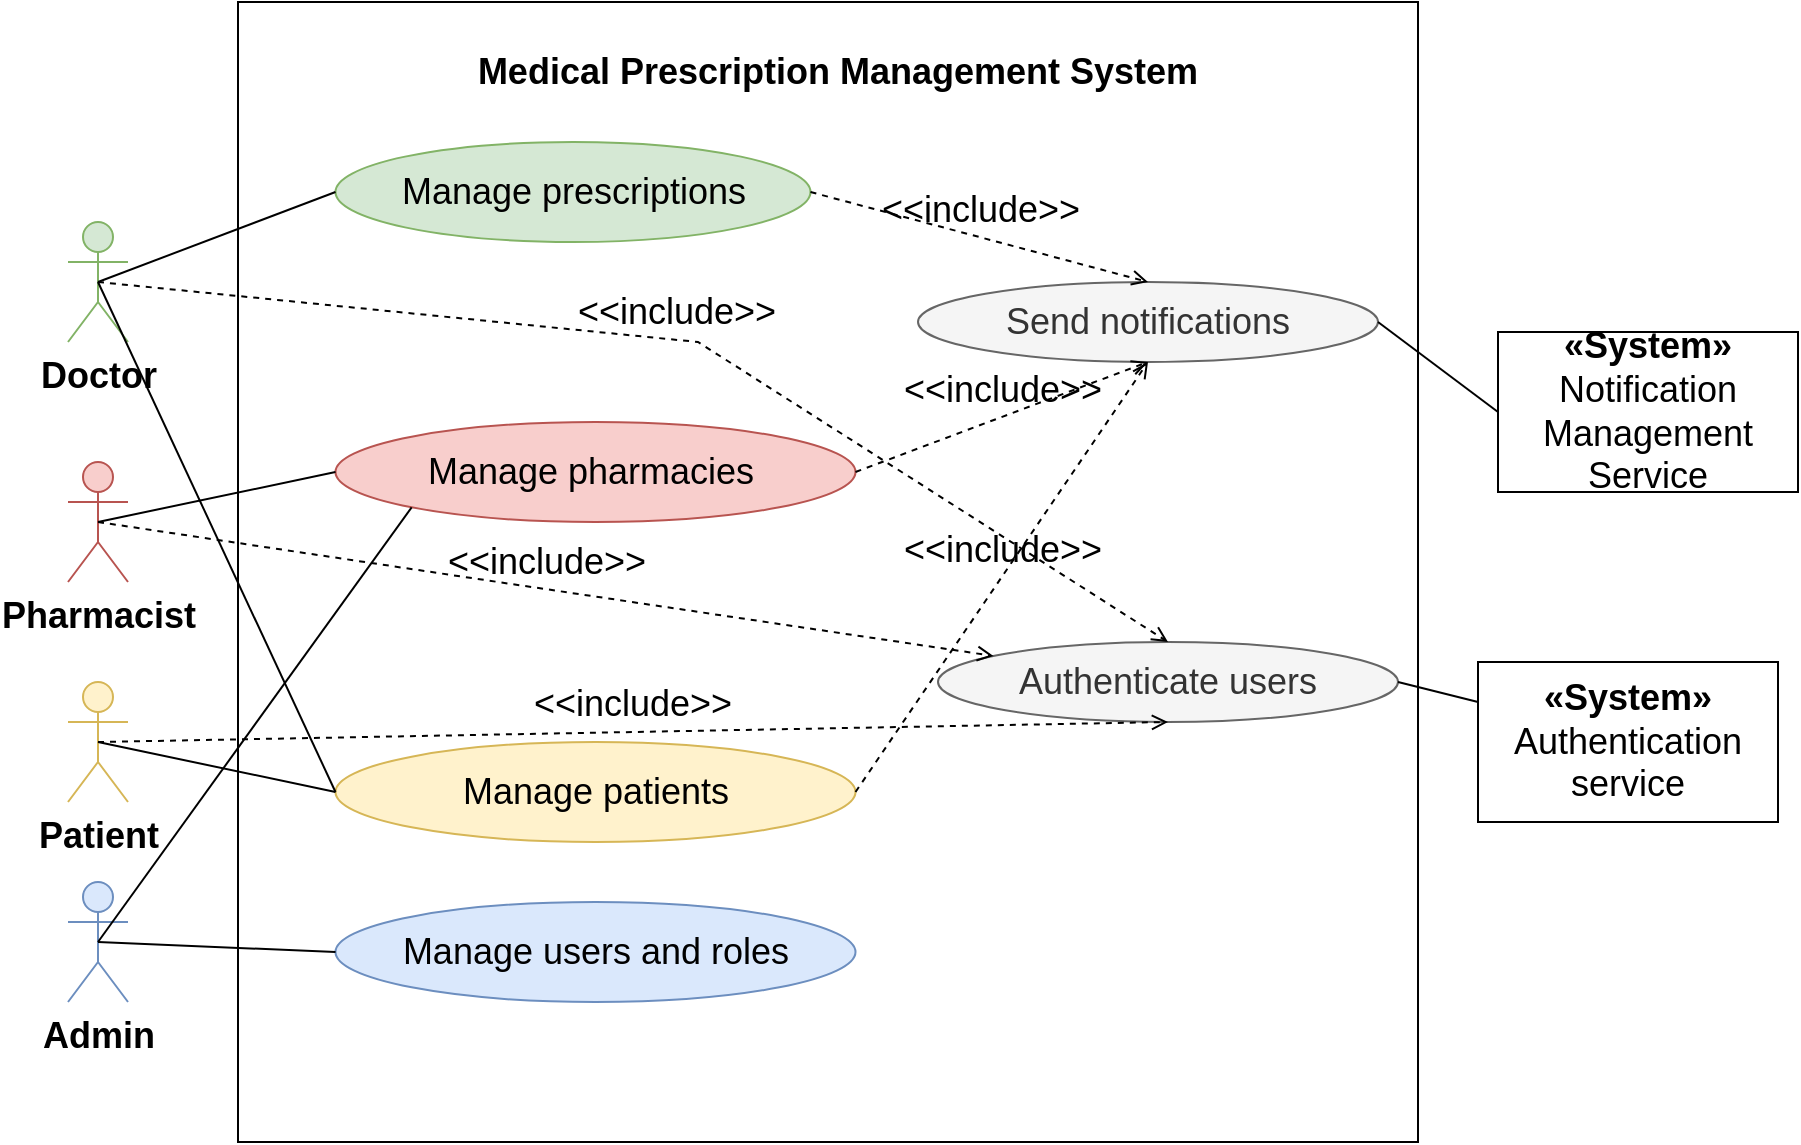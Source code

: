 <mxfile version="28.1.2">
  <diagram name="Page-1" id="u_Z78-zBwKize9A98fTc">
    <mxGraphModel dx="1582" dy="791" grid="1" gridSize="10" guides="1" tooltips="1" connect="1" arrows="1" fold="1" page="1" pageScale="1" pageWidth="4681" pageHeight="3300" math="0" shadow="0">
      <root>
        <mxCell id="0" />
        <mxCell id="1" parent="0" />
        <mxCell id="8F5OMPCy04fyyseZWVCi-2" value="" style="html=1;whiteSpace=wrap;fontSize=18;" parent="1" vertex="1">
          <mxGeometry x="410" y="10" width="590" height="570" as="geometry" />
        </mxCell>
        <mxCell id="8F5OMPCy04fyyseZWVCi-3" value="&lt;span style=&quot;text-align: left;&quot;&gt;&lt;font&gt;&lt;span&gt;Medical Prescription Management System&lt;/span&gt;&lt;/font&gt;&lt;/span&gt;" style="text;html=1;align=center;verticalAlign=middle;whiteSpace=wrap;rounded=0;fontSize=18;fontStyle=1" parent="1" vertex="1">
          <mxGeometry x="490" y="30" width="440" height="30" as="geometry" />
        </mxCell>
        <mxCell id="8F5OMPCy04fyyseZWVCi-4" value="&lt;span style=&quot;text-align: left; text-wrap-mode: wrap;&quot;&gt;Doctor&lt;/span&gt;" style="shape=umlActor;verticalLabelPosition=bottom;verticalAlign=top;html=1;outlineConnect=0;fillColor=#d5e8d4;strokeColor=#82b366;fontSize=18;fontStyle=1" parent="1" vertex="1">
          <mxGeometry x="325" y="120" width="30" height="60" as="geometry" />
        </mxCell>
        <mxCell id="8F5OMPCy04fyyseZWVCi-5" value="&lt;span style=&quot;text-align: left; text-wrap-mode: wrap;&quot;&gt;&lt;b&gt;Pharmacist&lt;/b&gt;&lt;/span&gt;" style="shape=umlActor;verticalLabelPosition=bottom;verticalAlign=top;html=1;outlineConnect=0;fillColor=#f8cecc;strokeColor=#b85450;fontSize=18;" parent="1" vertex="1">
          <mxGeometry x="325" y="240" width="30" height="60" as="geometry" />
        </mxCell>
        <mxCell id="8F5OMPCy04fyyseZWVCi-6" value="&lt;b&gt;Patient&lt;/b&gt;" style="shape=umlActor;verticalLabelPosition=bottom;verticalAlign=top;html=1;outlineConnect=0;fillColor=#fff2cc;strokeColor=#d6b656;fontSize=18;" parent="1" vertex="1">
          <mxGeometry x="325" y="350" width="30" height="60" as="geometry" />
        </mxCell>
        <mxCell id="8F5OMPCy04fyyseZWVCi-10" value="&lt;b&gt;«System»&lt;br&gt;&lt;/b&gt;&lt;span style=&quot;text-align: left;&quot;&gt;Notification Management Service&lt;/span&gt;" style="html=1;whiteSpace=wrap;fontSize=18;" parent="1" vertex="1">
          <mxGeometry x="1040" y="175" width="150" height="80" as="geometry" />
        </mxCell>
        <mxCell id="8F5OMPCy04fyyseZWVCi-11" value="&lt;span style=&quot;text-align: left;&quot;&gt;Manage prescriptions&lt;/span&gt;" style="ellipse;whiteSpace=wrap;html=1;align=center;fillColor=#d5e8d4;strokeColor=#82b366;fontSize=18;" parent="1" vertex="1">
          <mxGeometry x="458.75" y="80" width="237.5" height="50" as="geometry" />
        </mxCell>
        <mxCell id="8F5OMPCy04fyyseZWVCi-12" value="&lt;span style=&quot;text-align: left;&quot;&gt;Manage pharmacies&amp;nbsp;&lt;/span&gt;" style="ellipse;whiteSpace=wrap;html=1;align=center;fillColor=#f8cecc;strokeColor=#b85450;fontSize=18;" parent="1" vertex="1">
          <mxGeometry x="458.75" y="220" width="260" height="50" as="geometry" />
        </mxCell>
        <mxCell id="8F5OMPCy04fyyseZWVCi-13" value="&lt;span style=&quot;text-align: left;&quot;&gt;Manage users and roles&lt;/span&gt;" style="ellipse;whiteSpace=wrap;html=1;align=center;fillColor=#dae8fc;strokeColor=#6c8ebf;fontSize=18;" parent="1" vertex="1">
          <mxGeometry x="458.75" y="460" width="260" height="50" as="geometry" />
        </mxCell>
        <mxCell id="8F5OMPCy04fyyseZWVCi-15" value="&lt;span style=&quot;text-align: left;&quot;&gt;Manage patients&lt;/span&gt;" style="ellipse;whiteSpace=wrap;html=1;align=center;fillColor=#fff2cc;strokeColor=#d6b656;fontSize=18;" parent="1" vertex="1">
          <mxGeometry x="458.75" y="380" width="260" height="50" as="geometry" />
        </mxCell>
        <mxCell id="8F5OMPCy04fyyseZWVCi-16" value="&lt;span&gt;Authenticate users&lt;/span&gt;" style="ellipse;whiteSpace=wrap;html=1;align=center;fillColor=#f5f5f5;fontColor=#333333;strokeColor=#666666;fontSize=18;" parent="1" vertex="1">
          <mxGeometry x="760" y="330" width="230" height="40" as="geometry" />
        </mxCell>
        <mxCell id="8F5OMPCy04fyyseZWVCi-22" value="&lt;b&gt;Admin&lt;/b&gt;" style="shape=umlActor;verticalLabelPosition=bottom;verticalAlign=top;html=1;outlineConnect=0;fillColor=#dae8fc;strokeColor=#6c8ebf;fontSize=18;" parent="1" vertex="1">
          <mxGeometry x="325" y="450" width="30" height="60" as="geometry" />
        </mxCell>
        <mxCell id="8F5OMPCy04fyyseZWVCi-48" value="" style="endArrow=none;html=1;rounded=0;exitX=0.5;exitY=0.5;exitDx=0;exitDy=0;exitPerimeter=0;fontSize=18;entryX=0;entryY=0.5;entryDx=0;entryDy=0;" parent="1" source="8F5OMPCy04fyyseZWVCi-4" target="8F5OMPCy04fyyseZWVCi-11" edge="1">
          <mxGeometry width="50" height="50" relative="1" as="geometry">
            <mxPoint x="570" y="420" as="sourcePoint" />
            <mxPoint x="620" y="370" as="targetPoint" />
          </mxGeometry>
        </mxCell>
        <mxCell id="8F5OMPCy04fyyseZWVCi-51" value="" style="endArrow=none;html=1;rounded=0;fontSize=18;entryX=0;entryY=0.5;entryDx=0;entryDy=0;exitX=0.5;exitY=0.5;exitDx=0;exitDy=0;exitPerimeter=0;" parent="1" source="8F5OMPCy04fyyseZWVCi-5" target="8F5OMPCy04fyyseZWVCi-12" edge="1">
          <mxGeometry width="50" height="50" relative="1" as="geometry">
            <mxPoint x="270" y="320" as="sourcePoint" />
            <mxPoint x="320" y="270" as="targetPoint" />
          </mxGeometry>
        </mxCell>
        <mxCell id="8F5OMPCy04fyyseZWVCi-52" value="" style="endArrow=none;html=1;rounded=0;entryX=0;entryY=0.5;entryDx=0;entryDy=0;fontSize=18;exitX=0.5;exitY=0.5;exitDx=0;exitDy=0;exitPerimeter=0;" parent="1" source="8F5OMPCy04fyyseZWVCi-22" target="8F5OMPCy04fyyseZWVCi-13" edge="1">
          <mxGeometry width="50" height="50" relative="1" as="geometry">
            <mxPoint x="570" y="420" as="sourcePoint" />
            <mxPoint x="620" y="370" as="targetPoint" />
          </mxGeometry>
        </mxCell>
        <mxCell id="8F5OMPCy04fyyseZWVCi-54" value="" style="endArrow=none;html=1;rounded=0;exitX=0.5;exitY=0.5;exitDx=0;exitDy=0;exitPerimeter=0;entryX=0;entryY=0.5;entryDx=0;entryDy=0;fontSize=18;" parent="1" source="8F5OMPCy04fyyseZWVCi-6" target="8F5OMPCy04fyyseZWVCi-15" edge="1">
          <mxGeometry width="50" height="50" relative="1" as="geometry">
            <mxPoint x="290" y="520" as="sourcePoint" />
            <mxPoint x="340" y="470" as="targetPoint" />
          </mxGeometry>
        </mxCell>
        <mxCell id="8F5OMPCy04fyyseZWVCi-55" value="" style="endArrow=none;html=1;rounded=0;entryX=0;entryY=0.5;entryDx=0;entryDy=0;exitX=0.5;exitY=0.5;exitDx=0;exitDy=0;exitPerimeter=0;fontSize=18;" parent="1" source="8F5OMPCy04fyyseZWVCi-4" target="8F5OMPCy04fyyseZWVCi-15" edge="1">
          <mxGeometry width="50" height="50" relative="1" as="geometry">
            <mxPoint x="570" y="420" as="sourcePoint" />
            <mxPoint x="620" y="370" as="targetPoint" />
          </mxGeometry>
        </mxCell>
        <mxCell id="8F5OMPCy04fyyseZWVCi-56" value="&amp;lt;&amp;lt;include&amp;gt;&amp;gt;" style="edgeStyle=none;html=1;endArrow=open;verticalAlign=bottom;dashed=1;labelBackgroundColor=none;rounded=0;exitX=0.5;exitY=0.5;exitDx=0;exitDy=0;entryX=0.5;entryY=0;entryDx=0;entryDy=0;fontSize=18;exitPerimeter=0;" parent="1" source="8F5OMPCy04fyyseZWVCi-4" target="8F5OMPCy04fyyseZWVCi-16" edge="1">
          <mxGeometry width="160" relative="1" as="geometry">
            <mxPoint x="510" y="330" as="sourcePoint" />
            <mxPoint x="670" y="330" as="targetPoint" />
            <Array as="points">
              <mxPoint x="640" y="180" />
            </Array>
          </mxGeometry>
        </mxCell>
        <mxCell id="8F5OMPCy04fyyseZWVCi-57" value="&amp;lt;&amp;lt;include&amp;gt;&amp;gt;" style="edgeStyle=none;html=1;endArrow=open;verticalAlign=bottom;dashed=1;labelBackgroundColor=none;rounded=0;exitX=0.5;exitY=0.5;exitDx=0;exitDy=0;fontSize=18;exitPerimeter=0;" parent="1" source="8F5OMPCy04fyyseZWVCi-5" target="8F5OMPCy04fyyseZWVCi-16" edge="1">
          <mxGeometry width="160" relative="1" as="geometry">
            <mxPoint x="510" y="380" as="sourcePoint" />
            <mxPoint x="670" y="380" as="targetPoint" />
            <Array as="points">
              <mxPoint x="540" y="300" />
            </Array>
          </mxGeometry>
        </mxCell>
        <mxCell id="8F5OMPCy04fyyseZWVCi-60" value="&amp;lt;&amp;lt;include&amp;gt;&amp;gt;" style="edgeStyle=none;html=1;endArrow=open;verticalAlign=bottom;dashed=1;labelBackgroundColor=none;rounded=0;exitX=0.5;exitY=0.5;exitDx=0;exitDy=0;entryX=0.5;entryY=1;entryDx=0;entryDy=0;fontSize=18;exitPerimeter=0;" parent="1" source="8F5OMPCy04fyyseZWVCi-6" target="8F5OMPCy04fyyseZWVCi-16" edge="1">
          <mxGeometry width="160" relative="1" as="geometry">
            <mxPoint x="510" y="380" as="sourcePoint" />
            <mxPoint x="670" y="380" as="targetPoint" />
          </mxGeometry>
        </mxCell>
        <mxCell id="dcAXjQyT_biFJBgPD5Zw-1" value="&lt;span&gt;Send notifications&lt;/span&gt;" style="ellipse;whiteSpace=wrap;html=1;align=center;fillColor=#f5f5f5;fontColor=#333333;strokeColor=#666666;fontSize=18;" parent="1" vertex="1">
          <mxGeometry x="750" y="150" width="230" height="40" as="geometry" />
        </mxCell>
        <mxCell id="dcAXjQyT_biFJBgPD5Zw-2" value="" style="endArrow=none;html=1;rounded=0;fontSize=18;entryX=0;entryY=0.5;entryDx=0;entryDy=0;exitX=1;exitY=0.5;exitDx=0;exitDy=0;" parent="1" source="dcAXjQyT_biFJBgPD5Zw-1" target="8F5OMPCy04fyyseZWVCi-10" edge="1">
          <mxGeometry width="50" height="50" relative="1" as="geometry">
            <mxPoint x="390" y="273" as="sourcePoint" />
            <mxPoint x="550" y="250" as="targetPoint" />
          </mxGeometry>
        </mxCell>
        <mxCell id="dcAXjQyT_biFJBgPD5Zw-3" value="&lt;b&gt;«System»&lt;br&gt;&lt;/b&gt;&lt;span style=&quot;text-align: left;&quot;&gt;Authentication service&lt;/span&gt;" style="html=1;whiteSpace=wrap;fontSize=18;" parent="1" vertex="1">
          <mxGeometry x="1030" y="340" width="150" height="80" as="geometry" />
        </mxCell>
        <mxCell id="dcAXjQyT_biFJBgPD5Zw-5" value="" style="endArrow=none;html=1;rounded=0;fontSize=18;entryX=0;entryY=0.25;entryDx=0;entryDy=0;exitX=1;exitY=0.5;exitDx=0;exitDy=0;" parent="1" source="8F5OMPCy04fyyseZWVCi-16" target="dcAXjQyT_biFJBgPD5Zw-3" edge="1">
          <mxGeometry width="50" height="50" relative="1" as="geometry">
            <mxPoint x="1030" y="200" as="sourcePoint" />
            <mxPoint x="1080" y="245" as="targetPoint" />
          </mxGeometry>
        </mxCell>
        <mxCell id="dcAXjQyT_biFJBgPD5Zw-7" value="" style="endArrow=none;html=1;rounded=0;fontSize=18;entryX=0;entryY=1;entryDx=0;entryDy=0;exitX=0.5;exitY=0.5;exitDx=0;exitDy=0;exitPerimeter=0;" parent="1" source="8F5OMPCy04fyyseZWVCi-22" target="8F5OMPCy04fyyseZWVCi-12" edge="1">
          <mxGeometry width="50" height="50" relative="1" as="geometry">
            <mxPoint x="420" y="275" as="sourcePoint" />
            <mxPoint x="563" y="250" as="targetPoint" />
          </mxGeometry>
        </mxCell>
        <mxCell id="dcAXjQyT_biFJBgPD5Zw-8" value="&amp;lt;&amp;lt;include&amp;gt;&amp;gt;" style="edgeStyle=none;html=1;endArrow=open;verticalAlign=bottom;dashed=1;labelBackgroundColor=none;rounded=0;exitX=1;exitY=0.5;exitDx=0;exitDy=0;entryX=0.5;entryY=0;entryDx=0;entryDy=0;fontSize=18;" parent="1" source="8F5OMPCy04fyyseZWVCi-11" target="dcAXjQyT_biFJBgPD5Zw-1" edge="1">
          <mxGeometry width="160" relative="1" as="geometry">
            <mxPoint x="690" y="390" as="sourcePoint" />
            <mxPoint x="1229" y="330" as="targetPoint" />
          </mxGeometry>
        </mxCell>
        <mxCell id="dcAXjQyT_biFJBgPD5Zw-9" value="&amp;lt;&amp;lt;include&amp;gt;&amp;gt;" style="edgeStyle=none;html=1;endArrow=open;verticalAlign=bottom;dashed=1;labelBackgroundColor=none;rounded=0;exitX=1;exitY=0.5;exitDx=0;exitDy=0;entryX=0.5;entryY=1;entryDx=0;entryDy=0;fontSize=18;" parent="1" source="8F5OMPCy04fyyseZWVCi-12" target="dcAXjQyT_biFJBgPD5Zw-1" edge="1">
          <mxGeometry width="160" relative="1" as="geometry">
            <mxPoint x="630" y="290" as="sourcePoint" />
            <mxPoint x="1169" y="230" as="targetPoint" />
          </mxGeometry>
        </mxCell>
        <mxCell id="dcAXjQyT_biFJBgPD5Zw-10" value="&amp;lt;&amp;lt;include&amp;gt;&amp;gt;" style="edgeStyle=none;html=1;endArrow=open;verticalAlign=bottom;dashed=1;labelBackgroundColor=none;rounded=0;exitX=1;exitY=0.5;exitDx=0;exitDy=0;entryX=0.5;entryY=1;entryDx=0;entryDy=0;fontSize=18;" parent="1" source="8F5OMPCy04fyyseZWVCi-15" target="dcAXjQyT_biFJBgPD5Zw-1" edge="1">
          <mxGeometry width="160" relative="1" as="geometry">
            <mxPoint x="650" y="450" as="sourcePoint" />
            <mxPoint x="1189" y="390" as="targetPoint" />
          </mxGeometry>
        </mxCell>
      </root>
    </mxGraphModel>
  </diagram>
</mxfile>
